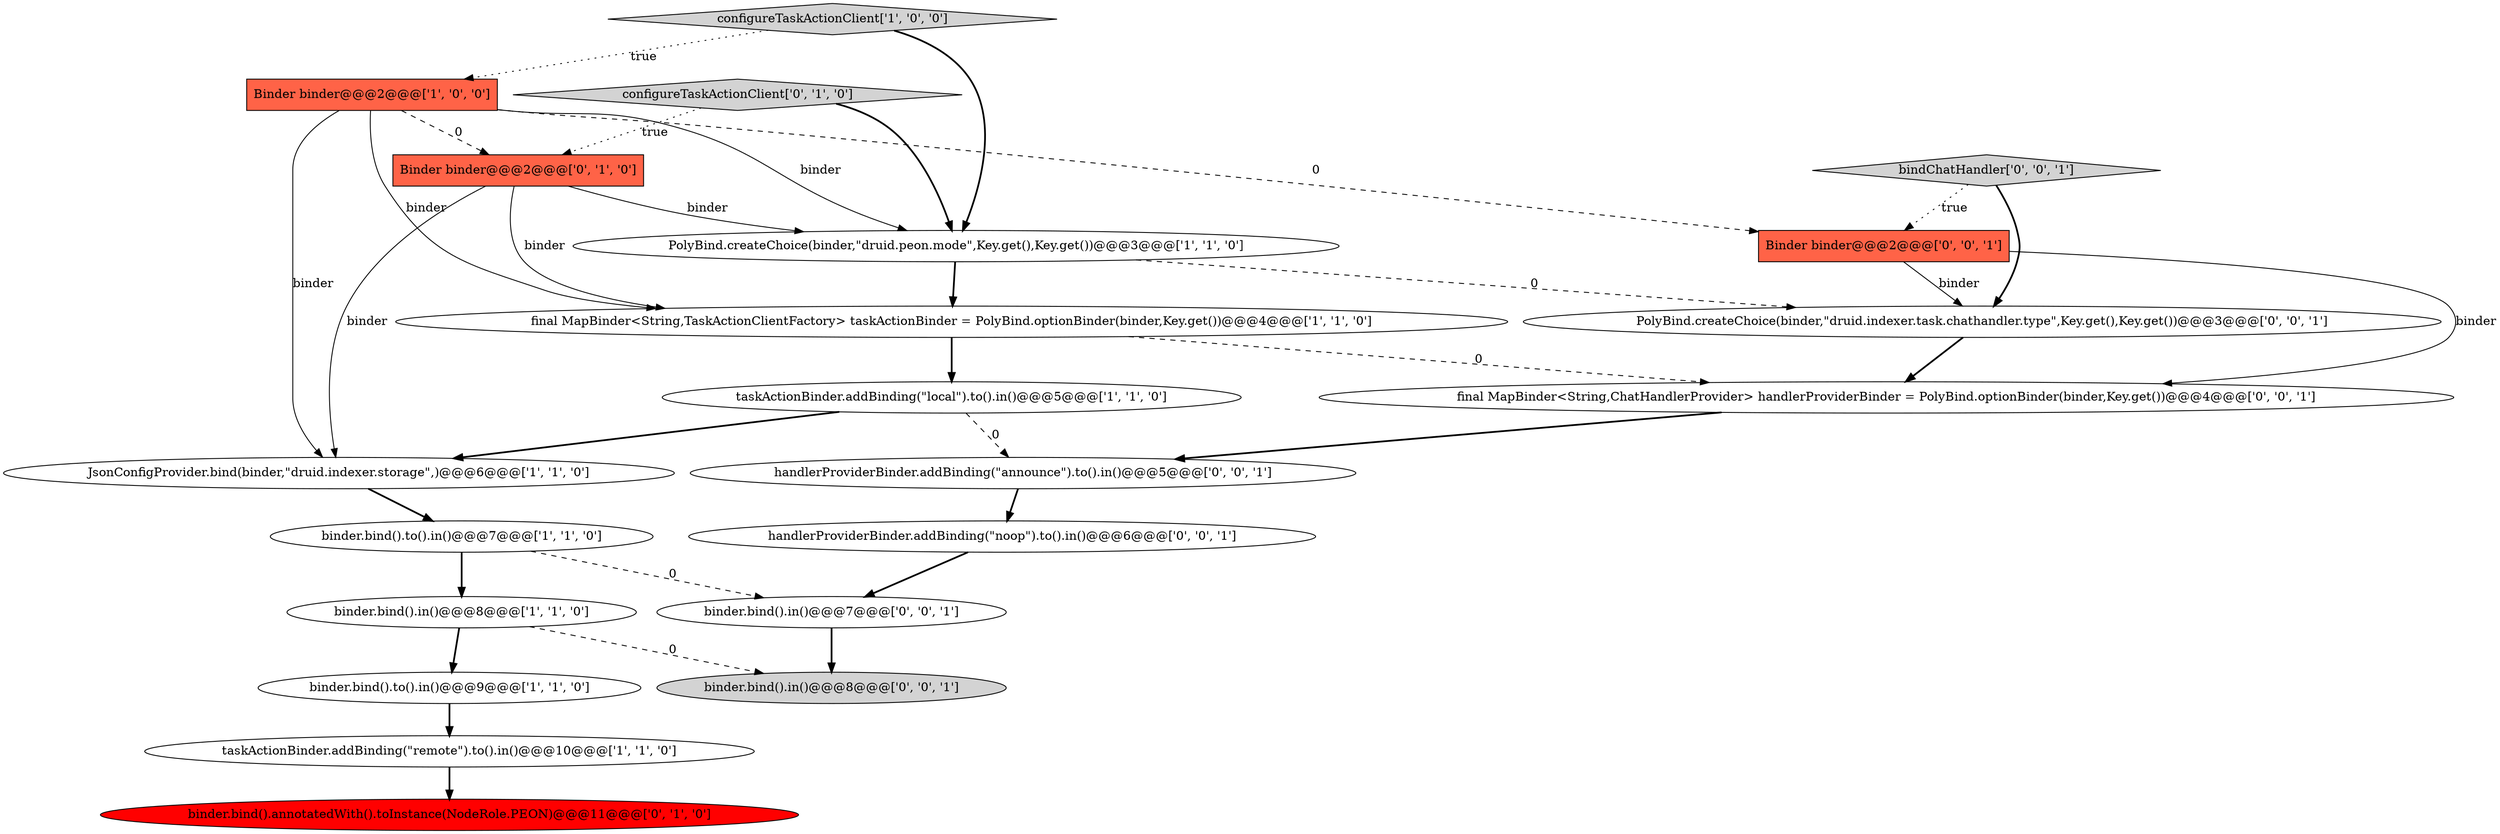 digraph {
7 [style = filled, label = "binder.bind().in()@@@8@@@['1', '1', '0']", fillcolor = white, shape = ellipse image = "AAA0AAABBB1BBB"];
1 [style = filled, label = "final MapBinder<String,TaskActionClientFactory> taskActionBinder = PolyBind.optionBinder(binder,Key.get())@@@4@@@['1', '1', '0']", fillcolor = white, shape = ellipse image = "AAA0AAABBB1BBB"];
16 [style = filled, label = "Binder binder@@@2@@@['0', '0', '1']", fillcolor = tomato, shape = box image = "AAA0AAABBB3BBB"];
14 [style = filled, label = "final MapBinder<String,ChatHandlerProvider> handlerProviderBinder = PolyBind.optionBinder(binder,Key.get())@@@4@@@['0', '0', '1']", fillcolor = white, shape = ellipse image = "AAA0AAABBB3BBB"];
4 [style = filled, label = "taskActionBinder.addBinding(\"remote\").to().in()@@@10@@@['1', '1', '0']", fillcolor = white, shape = ellipse image = "AAA0AAABBB1BBB"];
9 [style = filled, label = "binder.bind().to().in()@@@9@@@['1', '1', '0']", fillcolor = white, shape = ellipse image = "AAA0AAABBB1BBB"];
13 [style = filled, label = "binder.bind().in()@@@7@@@['0', '0', '1']", fillcolor = white, shape = ellipse image = "AAA0AAABBB3BBB"];
10 [style = filled, label = "Binder binder@@@2@@@['0', '1', '0']", fillcolor = tomato, shape = box image = "AAA1AAABBB2BBB"];
12 [style = filled, label = "binder.bind().annotatedWith().toInstance(NodeRole.PEON)@@@11@@@['0', '1', '0']", fillcolor = red, shape = ellipse image = "AAA1AAABBB2BBB"];
2 [style = filled, label = "configureTaskActionClient['1', '0', '0']", fillcolor = lightgray, shape = diamond image = "AAA0AAABBB1BBB"];
20 [style = filled, label = "handlerProviderBinder.addBinding(\"noop\").to().in()@@@6@@@['0', '0', '1']", fillcolor = white, shape = ellipse image = "AAA0AAABBB3BBB"];
3 [style = filled, label = "Binder binder@@@2@@@['1', '0', '0']", fillcolor = tomato, shape = box image = "AAA1AAABBB1BBB"];
15 [style = filled, label = "binder.bind().in()@@@8@@@['0', '0', '1']", fillcolor = lightgray, shape = ellipse image = "AAA0AAABBB3BBB"];
11 [style = filled, label = "configureTaskActionClient['0', '1', '0']", fillcolor = lightgray, shape = diamond image = "AAA0AAABBB2BBB"];
8 [style = filled, label = "taskActionBinder.addBinding(\"local\").to().in()@@@5@@@['1', '1', '0']", fillcolor = white, shape = ellipse image = "AAA0AAABBB1BBB"];
19 [style = filled, label = "PolyBind.createChoice(binder,\"druid.indexer.task.chathandler.type\",Key.get(),Key.get())@@@3@@@['0', '0', '1']", fillcolor = white, shape = ellipse image = "AAA0AAABBB3BBB"];
0 [style = filled, label = "JsonConfigProvider.bind(binder,\"druid.indexer.storage\",)@@@6@@@['1', '1', '0']", fillcolor = white, shape = ellipse image = "AAA0AAABBB1BBB"];
6 [style = filled, label = "binder.bind().to().in()@@@7@@@['1', '1', '0']", fillcolor = white, shape = ellipse image = "AAA0AAABBB1BBB"];
5 [style = filled, label = "PolyBind.createChoice(binder,\"druid.peon.mode\",Key.get(),Key.get())@@@3@@@['1', '1', '0']", fillcolor = white, shape = ellipse image = "AAA0AAABBB1BBB"];
17 [style = filled, label = "handlerProviderBinder.addBinding(\"announce\").to().in()@@@5@@@['0', '0', '1']", fillcolor = white, shape = ellipse image = "AAA0AAABBB3BBB"];
18 [style = filled, label = "bindChatHandler['0', '0', '1']", fillcolor = lightgray, shape = diamond image = "AAA0AAABBB3BBB"];
2->3 [style = dotted, label="true"];
20->13 [style = bold, label=""];
1->8 [style = bold, label=""];
1->14 [style = dashed, label="0"];
18->16 [style = dotted, label="true"];
0->6 [style = bold, label=""];
11->10 [style = dotted, label="true"];
9->4 [style = bold, label=""];
10->5 [style = solid, label="binder"];
16->19 [style = solid, label="binder"];
18->19 [style = bold, label=""];
3->5 [style = solid, label="binder"];
14->17 [style = bold, label=""];
10->1 [style = solid, label="binder"];
10->0 [style = solid, label="binder"];
3->1 [style = solid, label="binder"];
8->0 [style = bold, label=""];
7->9 [style = bold, label=""];
5->1 [style = bold, label=""];
11->5 [style = bold, label=""];
16->14 [style = solid, label="binder"];
19->14 [style = bold, label=""];
6->13 [style = dashed, label="0"];
7->15 [style = dashed, label="0"];
4->12 [style = bold, label=""];
8->17 [style = dashed, label="0"];
3->0 [style = solid, label="binder"];
3->10 [style = dashed, label="0"];
13->15 [style = bold, label=""];
6->7 [style = bold, label=""];
5->19 [style = dashed, label="0"];
3->16 [style = dashed, label="0"];
2->5 [style = bold, label=""];
17->20 [style = bold, label=""];
}
